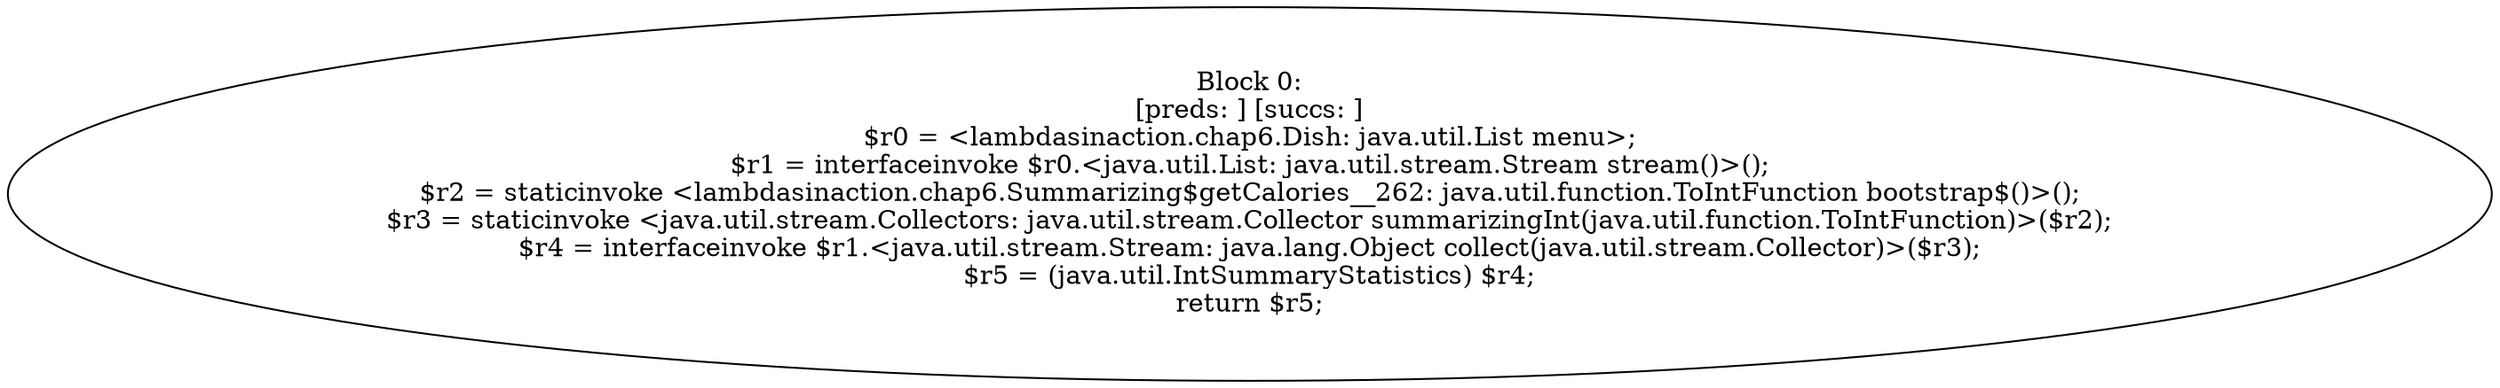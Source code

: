 digraph "unitGraph" {
    "Block 0:
[preds: ] [succs: ]
$r0 = <lambdasinaction.chap6.Dish: java.util.List menu>;
$r1 = interfaceinvoke $r0.<java.util.List: java.util.stream.Stream stream()>();
$r2 = staticinvoke <lambdasinaction.chap6.Summarizing$getCalories__262: java.util.function.ToIntFunction bootstrap$()>();
$r3 = staticinvoke <java.util.stream.Collectors: java.util.stream.Collector summarizingInt(java.util.function.ToIntFunction)>($r2);
$r4 = interfaceinvoke $r1.<java.util.stream.Stream: java.lang.Object collect(java.util.stream.Collector)>($r3);
$r5 = (java.util.IntSummaryStatistics) $r4;
return $r5;
"
}
